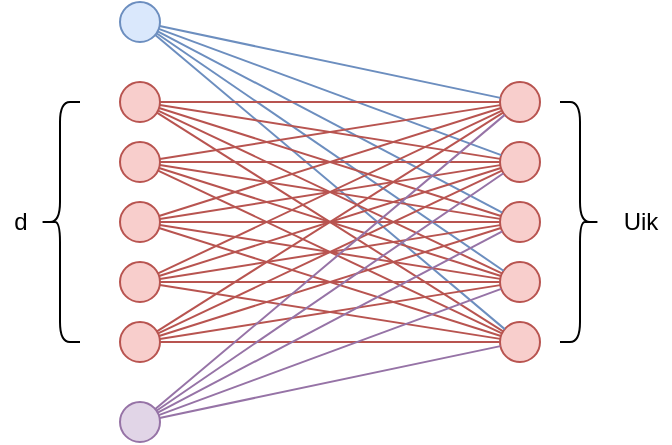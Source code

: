 <mxfile>
    <diagram id="GygSMpiI3PWDawdLcx1T" name="第 1 页">
        <mxGraphModel dx="606" dy="567" grid="1" gridSize="10" guides="1" tooltips="1" connect="1" arrows="1" fold="1" page="1" pageScale="1" pageWidth="827" pageHeight="1169" math="0" shadow="0">
            <root>
                <mxCell id="0"/>
                <mxCell id="1" parent="0"/>
                <mxCell id="2" value="" style="ellipse;whiteSpace=wrap;html=1;aspect=fixed;fillColor=#dae8fc;strokeColor=#6c8ebf;" vertex="1" parent="1">
                    <mxGeometry x="70" y="120" width="20" height="20" as="geometry"/>
                </mxCell>
                <mxCell id="4" value="" style="ellipse;whiteSpace=wrap;html=1;aspect=fixed;fillColor=#f8cecc;strokeColor=#b85450;" vertex="1" parent="1">
                    <mxGeometry x="70" y="160" width="20" height="20" as="geometry"/>
                </mxCell>
                <mxCell id="6" value="" style="ellipse;whiteSpace=wrap;html=1;aspect=fixed;fillColor=#f8cecc;strokeColor=#b85450;" vertex="1" parent="1">
                    <mxGeometry x="70" y="190" width="20" height="20" as="geometry"/>
                </mxCell>
                <mxCell id="7" value="" style="ellipse;whiteSpace=wrap;html=1;aspect=fixed;fillColor=#f8cecc;strokeColor=#b85450;" vertex="1" parent="1">
                    <mxGeometry x="70" y="220" width="20" height="20" as="geometry"/>
                </mxCell>
                <mxCell id="9" value="" style="ellipse;whiteSpace=wrap;html=1;aspect=fixed;fillColor=#f8cecc;strokeColor=#b85450;" vertex="1" parent="1">
                    <mxGeometry x="70" y="250" width="20" height="20" as="geometry"/>
                </mxCell>
                <mxCell id="10" value="" style="ellipse;whiteSpace=wrap;html=1;aspect=fixed;fillColor=#f8cecc;strokeColor=#b85450;" vertex="1" parent="1">
                    <mxGeometry x="70" y="280" width="20" height="20" as="geometry"/>
                </mxCell>
                <mxCell id="11" value="" style="ellipse;whiteSpace=wrap;html=1;aspect=fixed;fillColor=#e1d5e7;strokeColor=#9673a6;" vertex="1" parent="1">
                    <mxGeometry x="70" y="320" width="20" height="20" as="geometry"/>
                </mxCell>
                <mxCell id="12" value="" style="ellipse;whiteSpace=wrap;html=1;aspect=fixed;fillColor=#f8cecc;strokeColor=#b85450;" vertex="1" parent="1">
                    <mxGeometry x="260" y="160" width="20" height="20" as="geometry"/>
                </mxCell>
                <mxCell id="13" value="" style="ellipse;whiteSpace=wrap;html=1;aspect=fixed;fillColor=#f8cecc;strokeColor=#b85450;" vertex="1" parent="1">
                    <mxGeometry x="260" y="190" width="20" height="20" as="geometry"/>
                </mxCell>
                <mxCell id="14" value="" style="ellipse;whiteSpace=wrap;html=1;aspect=fixed;fillColor=#f8cecc;strokeColor=#b85450;" vertex="1" parent="1">
                    <mxGeometry x="260" y="220" width="20" height="20" as="geometry"/>
                </mxCell>
                <mxCell id="15" value="" style="ellipse;whiteSpace=wrap;html=1;aspect=fixed;fillColor=#f8cecc;strokeColor=#b85450;" vertex="1" parent="1">
                    <mxGeometry x="260" y="250" width="20" height="20" as="geometry"/>
                </mxCell>
                <mxCell id="16" value="" style="ellipse;whiteSpace=wrap;html=1;aspect=fixed;fillColor=#f8cecc;strokeColor=#b85450;" vertex="1" parent="1">
                    <mxGeometry x="260" y="280" width="20" height="20" as="geometry"/>
                </mxCell>
                <mxCell id="17" value="" style="endArrow=none;html=1;fillColor=#dae8fc;strokeColor=#6c8ebf;" edge="1" parent="1" source="2" target="12">
                    <mxGeometry width="50" height="50" relative="1" as="geometry">
                        <mxPoint x="140" y="370" as="sourcePoint"/>
                        <mxPoint x="190" y="320" as="targetPoint"/>
                    </mxGeometry>
                </mxCell>
                <mxCell id="18" value="" style="endArrow=none;html=1;fillColor=#dae8fc;strokeColor=#6c8ebf;" edge="1" parent="1" source="2" target="13">
                    <mxGeometry width="50" height="50" relative="1" as="geometry">
                        <mxPoint x="99.795" y="142.013" as="sourcePoint"/>
                        <mxPoint x="270.215" y="177.94" as="targetPoint"/>
                    </mxGeometry>
                </mxCell>
                <mxCell id="19" value="" style="endArrow=none;html=1;fillColor=#dae8fc;strokeColor=#6c8ebf;" edge="1" parent="1" source="2" target="14">
                    <mxGeometry width="50" height="50" relative="1" as="geometry">
                        <mxPoint x="80" y="130" as="sourcePoint"/>
                        <mxPoint x="280.215" y="187.94" as="targetPoint"/>
                    </mxGeometry>
                </mxCell>
                <mxCell id="20" value="" style="endArrow=none;html=1;fillColor=#dae8fc;strokeColor=#6c8ebf;" edge="1" parent="1" source="2" target="15">
                    <mxGeometry width="50" height="50" relative="1" as="geometry">
                        <mxPoint x="119.795" y="162.013" as="sourcePoint"/>
                        <mxPoint x="290.215" y="197.94" as="targetPoint"/>
                    </mxGeometry>
                </mxCell>
                <mxCell id="21" value="" style="endArrow=none;html=1;fillColor=#dae8fc;strokeColor=#6c8ebf;" edge="1" parent="1" source="2" target="16">
                    <mxGeometry width="50" height="50" relative="1" as="geometry">
                        <mxPoint x="80" y="130" as="sourcePoint"/>
                        <mxPoint x="300.215" y="207.94" as="targetPoint"/>
                    </mxGeometry>
                </mxCell>
                <mxCell id="22" value="" style="endArrow=none;html=1;fillColor=#f8cecc;strokeColor=#b85450;" edge="1" parent="1" source="4" target="12">
                    <mxGeometry width="50" height="50" relative="1" as="geometry">
                        <mxPoint x="139.795" y="182.013" as="sourcePoint"/>
                        <mxPoint x="310.215" y="217.94" as="targetPoint"/>
                    </mxGeometry>
                </mxCell>
                <mxCell id="23" value="" style="endArrow=none;html=1;fillColor=#f8cecc;strokeColor=#b85450;" edge="1" parent="1" source="4" target="13">
                    <mxGeometry width="50" height="50" relative="1" as="geometry">
                        <mxPoint x="149.795" y="192.013" as="sourcePoint"/>
                        <mxPoint x="320.215" y="227.94" as="targetPoint"/>
                    </mxGeometry>
                </mxCell>
                <mxCell id="24" value="" style="endArrow=none;html=1;fillColor=#f8cecc;strokeColor=#b85450;" edge="1" parent="1" source="4" target="16">
                    <mxGeometry width="50" height="50" relative="1" as="geometry">
                        <mxPoint x="159.795" y="202.013" as="sourcePoint"/>
                        <mxPoint x="330.215" y="237.94" as="targetPoint"/>
                    </mxGeometry>
                </mxCell>
                <mxCell id="25" value="" style="endArrow=none;html=1;fillColor=#f8cecc;strokeColor=#b85450;" edge="1" parent="1" source="4" target="14">
                    <mxGeometry width="50" height="50" relative="1" as="geometry">
                        <mxPoint x="120" y="200" as="sourcePoint"/>
                        <mxPoint x="340.215" y="247.94" as="targetPoint"/>
                    </mxGeometry>
                </mxCell>
                <mxCell id="26" value="" style="endArrow=none;html=1;fillColor=#f8cecc;strokeColor=#b85450;" edge="1" parent="1" source="4" target="15">
                    <mxGeometry width="50" height="50" relative="1" as="geometry">
                        <mxPoint x="179.795" y="222.013" as="sourcePoint"/>
                        <mxPoint x="350.215" y="257.94" as="targetPoint"/>
                    </mxGeometry>
                </mxCell>
                <mxCell id="27" value="" style="endArrow=none;html=1;fillColor=#f8cecc;strokeColor=#b85450;" edge="1" parent="1" source="6" target="16">
                    <mxGeometry width="50" height="50" relative="1" as="geometry">
                        <mxPoint x="98.461" y="185.33" as="sourcePoint"/>
                        <mxPoint x="271.545" y="294.66" as="targetPoint"/>
                    </mxGeometry>
                </mxCell>
                <mxCell id="28" value="" style="endArrow=none;html=1;fillColor=#f8cecc;strokeColor=#b85450;" edge="1" parent="1" source="6" target="15">
                    <mxGeometry width="50" height="50" relative="1" as="geometry">
                        <mxPoint x="108.461" y="195.33" as="sourcePoint"/>
                        <mxPoint x="281.545" y="304.66" as="targetPoint"/>
                    </mxGeometry>
                </mxCell>
                <mxCell id="29" value="" style="endArrow=none;html=1;fillColor=#f8cecc;strokeColor=#b85450;" edge="1" parent="1" source="6" target="14">
                    <mxGeometry width="50" height="50" relative="1" as="geometry">
                        <mxPoint x="118.461" y="205.33" as="sourcePoint"/>
                        <mxPoint x="291.545" y="314.66" as="targetPoint"/>
                    </mxGeometry>
                </mxCell>
                <mxCell id="30" value="" style="endArrow=none;html=1;fillColor=#f8cecc;strokeColor=#b85450;" edge="1" parent="1" source="6" target="13">
                    <mxGeometry width="50" height="50" relative="1" as="geometry">
                        <mxPoint x="128.461" y="215.33" as="sourcePoint"/>
                        <mxPoint x="302" y="205" as="targetPoint"/>
                    </mxGeometry>
                </mxCell>
                <mxCell id="31" value="" style="endArrow=none;html=1;fillColor=#f8cecc;strokeColor=#b85450;" edge="1" parent="1" source="6" target="12">
                    <mxGeometry width="50" height="50" relative="1" as="geometry">
                        <mxPoint x="138.461" y="225.33" as="sourcePoint"/>
                        <mxPoint x="311.545" y="334.66" as="targetPoint"/>
                    </mxGeometry>
                </mxCell>
                <mxCell id="32" value="" style="endArrow=none;html=1;fillColor=#f8cecc;strokeColor=#b85450;" edge="1" parent="1" source="7" target="16">
                    <mxGeometry width="50" height="50" relative="1" as="geometry">
                        <mxPoint x="99.037" y="214.281" as="sourcePoint"/>
                        <mxPoint x="270.963" y="295.719" as="targetPoint"/>
                    </mxGeometry>
                </mxCell>
                <mxCell id="33" value="" style="endArrow=none;html=1;fillColor=#f8cecc;strokeColor=#b85450;" edge="1" parent="1" source="7" target="15">
                    <mxGeometry width="50" height="50" relative="1" as="geometry">
                        <mxPoint x="109.037" y="224.281" as="sourcePoint"/>
                        <mxPoint x="280.963" y="305.719" as="targetPoint"/>
                    </mxGeometry>
                </mxCell>
                <mxCell id="34" value="" style="endArrow=none;html=1;fillColor=#f8cecc;strokeColor=#b85450;" edge="1" parent="1" source="7" target="14">
                    <mxGeometry width="50" height="50" relative="1" as="geometry">
                        <mxPoint x="119.037" y="234.281" as="sourcePoint"/>
                        <mxPoint x="290.963" y="315.719" as="targetPoint"/>
                    </mxGeometry>
                </mxCell>
                <mxCell id="35" value="" style="endArrow=none;html=1;fillColor=#f8cecc;strokeColor=#b85450;" edge="1" parent="1" source="7" target="13">
                    <mxGeometry width="50" height="50" relative="1" as="geometry">
                        <mxPoint x="129.037" y="244.281" as="sourcePoint"/>
                        <mxPoint x="300.963" y="325.719" as="targetPoint"/>
                    </mxGeometry>
                </mxCell>
                <mxCell id="36" value="" style="endArrow=none;html=1;fillColor=#f8cecc;strokeColor=#b85450;" edge="1" parent="1" source="7" target="12">
                    <mxGeometry width="50" height="50" relative="1" as="geometry">
                        <mxPoint x="139.037" y="254.281" as="sourcePoint"/>
                        <mxPoint x="311" y="290" as="targetPoint"/>
                    </mxGeometry>
                </mxCell>
                <mxCell id="37" value="" style="endArrow=none;html=1;fillColor=#f8cecc;strokeColor=#b85450;" edge="1" parent="1" source="9" target="16">
                    <mxGeometry width="50" height="50" relative="1" as="geometry">
                        <mxPoint x="99.538" y="243.003" as="sourcePoint"/>
                        <mxPoint x="270.464" y="296.989" as="targetPoint"/>
                    </mxGeometry>
                </mxCell>
                <mxCell id="38" value="" style="endArrow=none;html=1;fillColor=#f8cecc;strokeColor=#b85450;" edge="1" parent="1" source="9" target="15">
                    <mxGeometry width="50" height="50" relative="1" as="geometry">
                        <mxPoint x="109.538" y="253.003" as="sourcePoint"/>
                        <mxPoint x="280.464" y="306.989" as="targetPoint"/>
                    </mxGeometry>
                </mxCell>
                <mxCell id="39" value="" style="endArrow=none;html=1;fillColor=#f8cecc;strokeColor=#b85450;" edge="1" parent="1" source="9" target="14">
                    <mxGeometry width="50" height="50" relative="1" as="geometry">
                        <mxPoint x="119.538" y="263.003" as="sourcePoint"/>
                        <mxPoint x="290.464" y="316.989" as="targetPoint"/>
                    </mxGeometry>
                </mxCell>
                <mxCell id="40" value="" style="endArrow=none;html=1;fillColor=#f8cecc;strokeColor=#b85450;" edge="1" parent="1" source="9" target="13">
                    <mxGeometry width="50" height="50" relative="1" as="geometry">
                        <mxPoint x="129.538" y="273.003" as="sourcePoint"/>
                        <mxPoint x="300.464" y="326.989" as="targetPoint"/>
                    </mxGeometry>
                </mxCell>
                <mxCell id="41" value="" style="endArrow=none;html=1;fillColor=#f8cecc;strokeColor=#b85450;" edge="1" parent="1" source="9" target="12">
                    <mxGeometry width="50" height="50" relative="1" as="geometry">
                        <mxPoint x="139.538" y="283.003" as="sourcePoint"/>
                        <mxPoint x="310.464" y="336.989" as="targetPoint"/>
                    </mxGeometry>
                </mxCell>
                <mxCell id="42" value="" style="endArrow=none;html=1;fillColor=#f8cecc;strokeColor=#b85450;" edge="1" parent="1" source="10" target="16">
                    <mxGeometry width="50" height="50" relative="1" as="geometry">
                        <mxPoint x="99.88" y="271.542" as="sourcePoint"/>
                        <mxPoint x="270.122" y="298.44" as="targetPoint"/>
                    </mxGeometry>
                </mxCell>
                <mxCell id="43" value="" style="endArrow=none;html=1;fillColor=#f8cecc;strokeColor=#b85450;" edge="1" parent="1" source="10" target="15">
                    <mxGeometry width="50" height="50" relative="1" as="geometry">
                        <mxPoint x="109.88" y="281.542" as="sourcePoint"/>
                        <mxPoint x="280.122" y="308.44" as="targetPoint"/>
                    </mxGeometry>
                </mxCell>
                <mxCell id="44" value="" style="endArrow=none;html=1;fillColor=#f8cecc;strokeColor=#b85450;" edge="1" parent="1" source="10" target="14">
                    <mxGeometry width="50" height="50" relative="1" as="geometry">
                        <mxPoint x="119.88" y="291.542" as="sourcePoint"/>
                        <mxPoint x="290.122" y="318.44" as="targetPoint"/>
                    </mxGeometry>
                </mxCell>
                <mxCell id="45" value="" style="endArrow=none;html=1;fillColor=#f8cecc;strokeColor=#b85450;" edge="1" parent="1" source="10" target="12">
                    <mxGeometry width="50" height="50" relative="1" as="geometry">
                        <mxPoint x="129.88" y="301.542" as="sourcePoint"/>
                        <mxPoint x="300.122" y="328.44" as="targetPoint"/>
                    </mxGeometry>
                </mxCell>
                <mxCell id="46" value="" style="endArrow=none;html=1;fillColor=#f8cecc;strokeColor=#b85450;" edge="1" parent="1" source="10" target="13">
                    <mxGeometry width="50" height="50" relative="1" as="geometry">
                        <mxPoint x="139.88" y="311.542" as="sourcePoint"/>
                        <mxPoint x="310.122" y="338.44" as="targetPoint"/>
                    </mxGeometry>
                </mxCell>
                <mxCell id="47" value="" style="endArrow=none;html=1;fillColor=#e1d5e7;strokeColor=#9673a6;" edge="1" parent="1" source="11" target="16">
                    <mxGeometry width="50" height="50" relative="1" as="geometry">
                        <mxPoint x="100" y="300" as="sourcePoint"/>
                        <mxPoint x="270" y="300" as="targetPoint"/>
                    </mxGeometry>
                </mxCell>
                <mxCell id="48" value="" style="endArrow=none;html=1;fillColor=#e1d5e7;strokeColor=#9673a6;" edge="1" parent="1" source="11" target="15">
                    <mxGeometry width="50" height="50" relative="1" as="geometry">
                        <mxPoint x="110" y="310" as="sourcePoint"/>
                        <mxPoint x="280" y="310" as="targetPoint"/>
                    </mxGeometry>
                </mxCell>
                <mxCell id="49" value="" style="endArrow=none;html=1;fillColor=#e1d5e7;strokeColor=#9673a6;" edge="1" parent="1" source="11" target="14">
                    <mxGeometry width="50" height="50" relative="1" as="geometry">
                        <mxPoint x="120" y="320" as="sourcePoint"/>
                        <mxPoint x="290" y="320" as="targetPoint"/>
                    </mxGeometry>
                </mxCell>
                <mxCell id="50" value="" style="endArrow=none;html=1;fillColor=#e1d5e7;strokeColor=#9673a6;" edge="1" parent="1" source="11" target="13">
                    <mxGeometry width="50" height="50" relative="1" as="geometry">
                        <mxPoint x="130" y="330" as="sourcePoint"/>
                        <mxPoint x="300" y="330" as="targetPoint"/>
                    </mxGeometry>
                </mxCell>
                <mxCell id="51" value="" style="endArrow=none;html=1;fillColor=#e1d5e7;strokeColor=#9673a6;" edge="1" parent="1" source="11" target="12">
                    <mxGeometry width="50" height="50" relative="1" as="geometry">
                        <mxPoint x="140" y="340" as="sourcePoint"/>
                        <mxPoint x="310" y="340" as="targetPoint"/>
                    </mxGeometry>
                </mxCell>
                <mxCell id="52" value="" style="shape=curlyBracket;whiteSpace=wrap;html=1;rounded=1;" vertex="1" parent="1">
                    <mxGeometry x="30" y="170" width="20" height="120" as="geometry"/>
                </mxCell>
                <mxCell id="53" value="d" style="text;html=1;align=center;verticalAlign=middle;resizable=0;points=[];autosize=1;strokeColor=none;" vertex="1" parent="1">
                    <mxGeometry x="10" y="220" width="20" height="20" as="geometry"/>
                </mxCell>
                <mxCell id="54" value="" style="shape=curlyBracket;whiteSpace=wrap;html=1;rounded=1;flipH=1;" vertex="1" parent="1">
                    <mxGeometry x="290" y="170" width="20" height="120" as="geometry"/>
                </mxCell>
                <mxCell id="55" value="Uik" style="text;html=1;align=center;verticalAlign=middle;resizable=0;points=[];autosize=1;strokeColor=none;" vertex="1" parent="1">
                    <mxGeometry x="315" y="220" width="30" height="20" as="geometry"/>
                </mxCell>
            </root>
        </mxGraphModel>
    </diagram>
</mxfile>